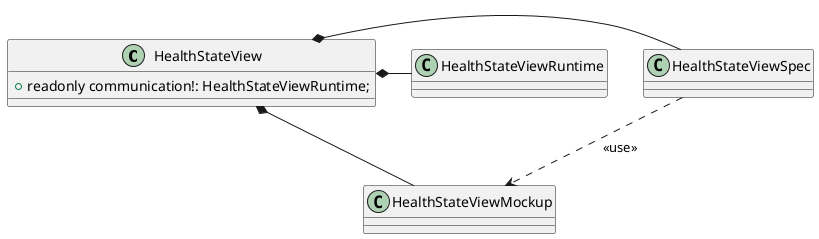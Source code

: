 @startuml
'https://plantuml.com/class-diagram
class HealthStateView{
	+ readonly communication!: HealthStateViewRuntime;

}
HealthStateView *- HealthStateViewSpec
HealthStateViewSpec ..> HealthStateViewMockup : <<use>>
HealthStateView *- HealthStateViewMockup
HealthStateView *- HealthStateViewRuntime
@enduml
